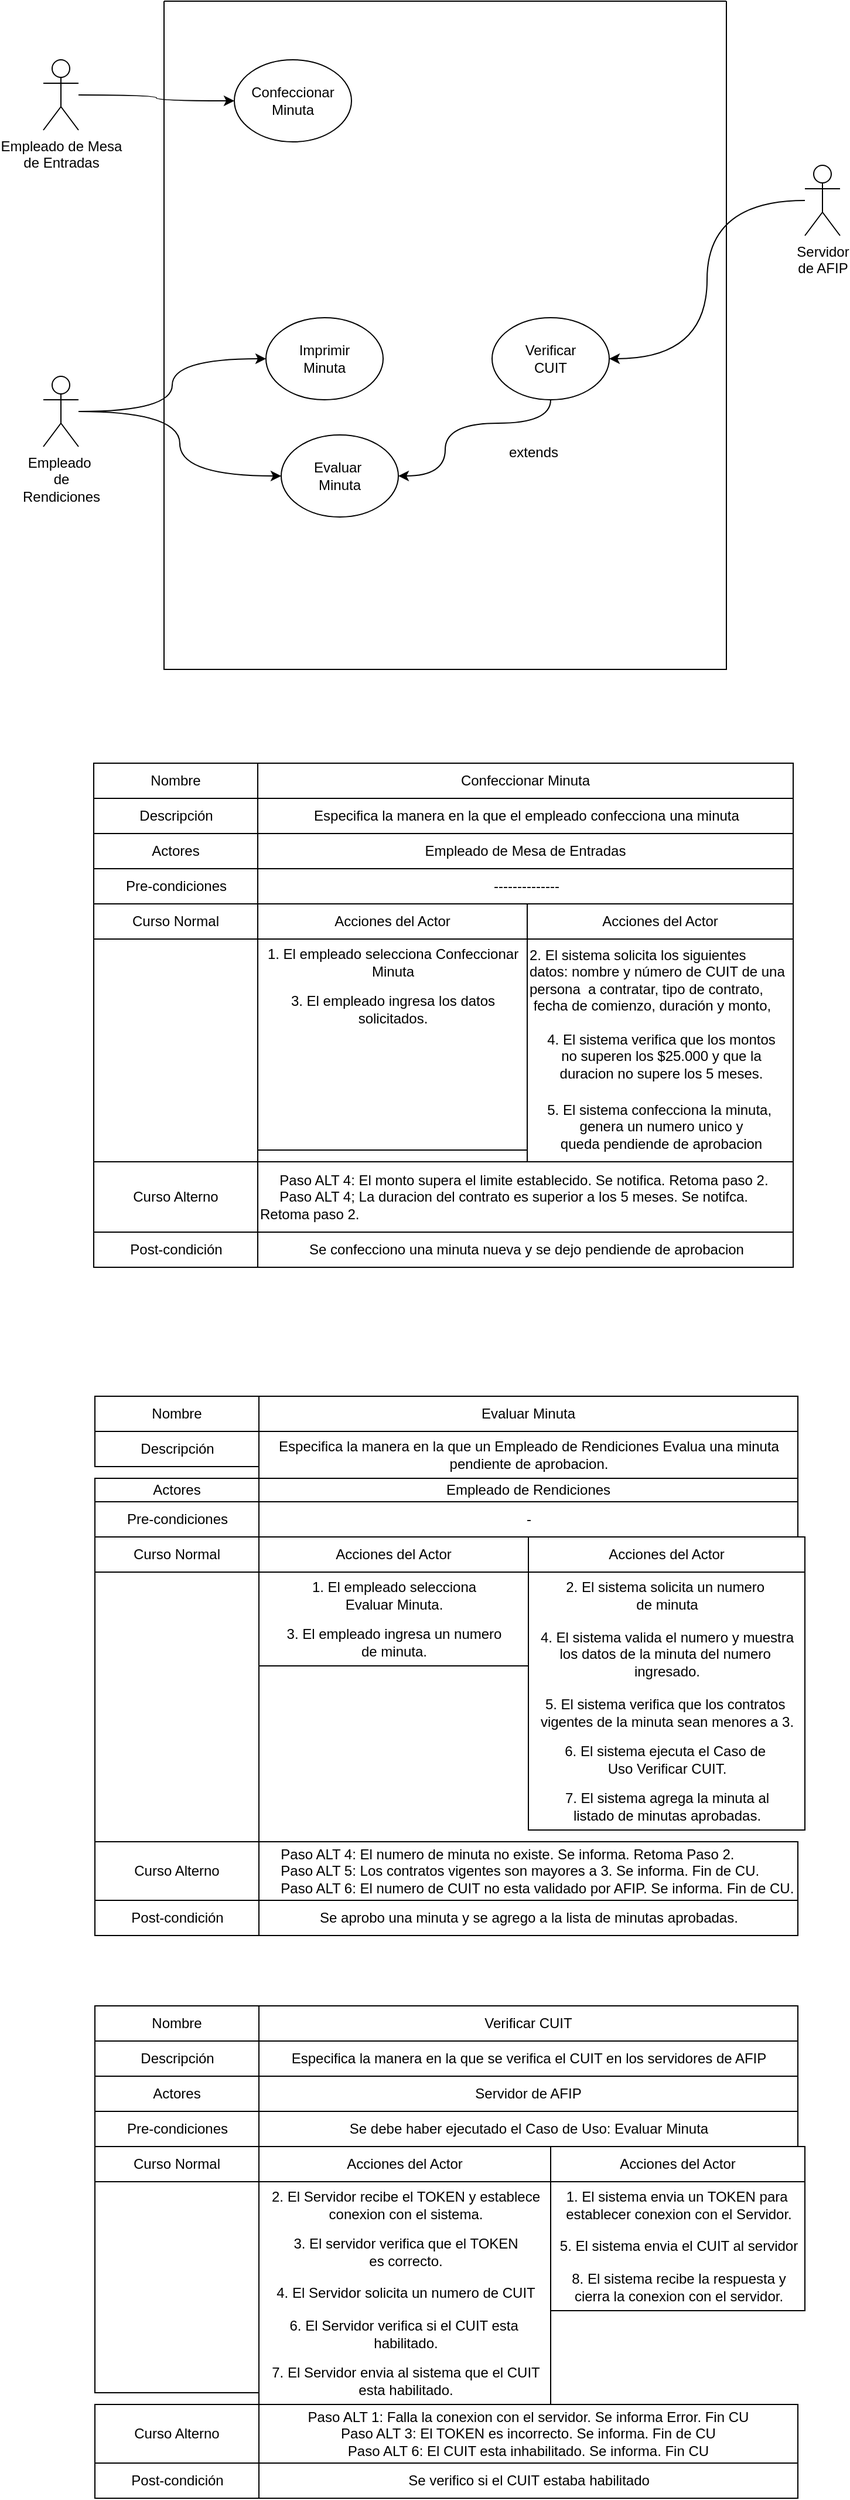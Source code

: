 <mxfile version="24.7.17">
  <diagram name="Página-1" id="7ZB9nWRlDdmB5cCQ_iiZ">
    <mxGraphModel dx="1035" dy="626" grid="1" gridSize="10" guides="1" tooltips="1" connect="1" arrows="1" fold="1" page="1" pageScale="1" pageWidth="827" pageHeight="1169" math="0" shadow="0">
      <root>
        <mxCell id="0" />
        <mxCell id="1" parent="0" />
        <mxCell id="yInh4_jOg7Y6eyn60yDT-1" value="" style="swimlane;startSize=0;" vertex="1" parent="1">
          <mxGeometry x="173" y="70" width="480" height="570" as="geometry" />
        </mxCell>
        <mxCell id="yInh4_jOg7Y6eyn60yDT-10" value="Confeccionar&lt;div&gt;Minuta&lt;/div&gt;" style="ellipse;whiteSpace=wrap;html=1;" vertex="1" parent="yInh4_jOg7Y6eyn60yDT-1">
          <mxGeometry x="60" y="50" width="100" height="70" as="geometry" />
        </mxCell>
        <mxCell id="yInh4_jOg7Y6eyn60yDT-11" value="Evaluar&amp;nbsp;&lt;div&gt;Minuta&lt;/div&gt;" style="ellipse;whiteSpace=wrap;html=1;" vertex="1" parent="yInh4_jOg7Y6eyn60yDT-1">
          <mxGeometry x="100" y="370" width="100" height="70" as="geometry" />
        </mxCell>
        <mxCell id="yInh4_jOg7Y6eyn60yDT-12" value="Verificar&lt;div&gt;CUIT&lt;/div&gt;" style="ellipse;whiteSpace=wrap;html=1;" vertex="1" parent="yInh4_jOg7Y6eyn60yDT-1">
          <mxGeometry x="280" y="270" width="100" height="70" as="geometry" />
        </mxCell>
        <mxCell id="yInh4_jOg7Y6eyn60yDT-16" style="edgeStyle=orthogonalEdgeStyle;rounded=0;orthogonalLoop=1;jettySize=auto;html=1;entryX=1;entryY=0.5;entryDx=0;entryDy=0;curved=1;" edge="1" parent="yInh4_jOg7Y6eyn60yDT-1" source="yInh4_jOg7Y6eyn60yDT-12" target="yInh4_jOg7Y6eyn60yDT-11">
          <mxGeometry relative="1" as="geometry">
            <Array as="points">
              <mxPoint x="330" y="360" />
              <mxPoint x="240" y="360" />
              <mxPoint x="240" y="405" />
            </Array>
          </mxGeometry>
        </mxCell>
        <mxCell id="yInh4_jOg7Y6eyn60yDT-17" value="extends" style="text;html=1;align=center;verticalAlign=middle;resizable=0;points=[];autosize=1;strokeColor=none;fillColor=none;" vertex="1" parent="yInh4_jOg7Y6eyn60yDT-1">
          <mxGeometry x="280" y="370" width="70" height="30" as="geometry" />
        </mxCell>
        <mxCell id="yInh4_jOg7Y6eyn60yDT-20" value="Imprimir&lt;div&gt;Minuta&lt;/div&gt;" style="ellipse;whiteSpace=wrap;html=1;" vertex="1" parent="yInh4_jOg7Y6eyn60yDT-1">
          <mxGeometry x="87" y="270" width="100" height="70" as="geometry" />
        </mxCell>
        <mxCell id="yInh4_jOg7Y6eyn60yDT-15" style="edgeStyle=orthogonalEdgeStyle;rounded=0;orthogonalLoop=1;jettySize=auto;html=1;entryX=1;entryY=0.5;entryDx=0;entryDy=0;curved=1;" edge="1" parent="1" source="yInh4_jOg7Y6eyn60yDT-3" target="yInh4_jOg7Y6eyn60yDT-12">
          <mxGeometry relative="1" as="geometry" />
        </mxCell>
        <mxCell id="yInh4_jOg7Y6eyn60yDT-3" value="Servidor&lt;div&gt;de AFIP&lt;/div&gt;" style="shape=umlActor;verticalLabelPosition=bottom;verticalAlign=top;html=1;outlineConnect=0;" vertex="1" parent="1">
          <mxGeometry x="720" y="210" width="30" height="60" as="geometry" />
        </mxCell>
        <mxCell id="yInh4_jOg7Y6eyn60yDT-13" style="edgeStyle=orthogonalEdgeStyle;rounded=0;orthogonalLoop=1;jettySize=auto;html=1;entryX=0;entryY=0.5;entryDx=0;entryDy=0;curved=1;" edge="1" parent="1" source="yInh4_jOg7Y6eyn60yDT-7" target="yInh4_jOg7Y6eyn60yDT-10">
          <mxGeometry relative="1" as="geometry" />
        </mxCell>
        <mxCell id="yInh4_jOg7Y6eyn60yDT-7" value="Empleado de Mesa&lt;div&gt;de Entradas&lt;/div&gt;" style="shape=umlActor;verticalLabelPosition=bottom;verticalAlign=top;html=1;outlineConnect=0;" vertex="1" parent="1">
          <mxGeometry x="70" y="120" width="30" height="60" as="geometry" />
        </mxCell>
        <mxCell id="yInh4_jOg7Y6eyn60yDT-14" style="edgeStyle=orthogonalEdgeStyle;rounded=0;orthogonalLoop=1;jettySize=auto;html=1;entryX=0;entryY=0.5;entryDx=0;entryDy=0;curved=1;" edge="1" parent="1" source="yInh4_jOg7Y6eyn60yDT-8" target="yInh4_jOg7Y6eyn60yDT-11">
          <mxGeometry relative="1" as="geometry" />
        </mxCell>
        <mxCell id="yInh4_jOg7Y6eyn60yDT-21" style="edgeStyle=orthogonalEdgeStyle;rounded=0;orthogonalLoop=1;jettySize=auto;html=1;entryX=0;entryY=0.5;entryDx=0;entryDy=0;curved=1;" edge="1" parent="1" source="yInh4_jOg7Y6eyn60yDT-8" target="yInh4_jOg7Y6eyn60yDT-20">
          <mxGeometry relative="1" as="geometry" />
        </mxCell>
        <mxCell id="yInh4_jOg7Y6eyn60yDT-8" value="Empleado&amp;nbsp;&lt;div&gt;de&lt;/div&gt;&lt;div&gt;Rendiciones&lt;/div&gt;" style="shape=umlActor;verticalLabelPosition=bottom;verticalAlign=top;html=1;outlineConnect=0;" vertex="1" parent="1">
          <mxGeometry x="70" y="390" width="30" height="60" as="geometry" />
        </mxCell>
        <mxCell id="yInh4_jOg7Y6eyn60yDT-22" value="Nombre" style="swimlane;fontStyle=0;childLayout=stackLayout;horizontal=1;startSize=30;horizontalStack=0;resizeParent=1;resizeParentMax=0;resizeLast=0;collapsible=1;marginBottom=0;whiteSpace=wrap;html=1;" vertex="1" parent="1">
          <mxGeometry x="113" y="720" width="140" height="60" as="geometry" />
        </mxCell>
        <mxCell id="yInh4_jOg7Y6eyn60yDT-23" value="Descripción" style="text;html=1;align=center;verticalAlign=middle;resizable=0;points=[];autosize=1;strokeColor=none;fillColor=none;" vertex="1" parent="yInh4_jOg7Y6eyn60yDT-22">
          <mxGeometry y="30" width="140" height="30" as="geometry" />
        </mxCell>
        <mxCell id="yInh4_jOg7Y6eyn60yDT-24" value="Confeccionar Minuta" style="swimlane;fontStyle=0;childLayout=stackLayout;horizontal=1;startSize=30;horizontalStack=0;resizeParent=1;resizeParentMax=0;resizeLast=0;collapsible=1;marginBottom=0;whiteSpace=wrap;html=1;" vertex="1" parent="1">
          <mxGeometry x="253" y="720" width="457" height="60" as="geometry" />
        </mxCell>
        <mxCell id="yInh4_jOg7Y6eyn60yDT-35" value="Especifica la manera en la que el empleado confecciona una minuta" style="text;html=1;align=center;verticalAlign=middle;resizable=0;points=[];autosize=1;strokeColor=none;fillColor=none;" vertex="1" parent="yInh4_jOg7Y6eyn60yDT-24">
          <mxGeometry y="30" width="457" height="30" as="geometry" />
        </mxCell>
        <mxCell id="yInh4_jOg7Y6eyn60yDT-25" value="Actores" style="swimlane;fontStyle=0;childLayout=stackLayout;horizontal=1;startSize=30;horizontalStack=0;resizeParent=1;resizeParentMax=0;resizeLast=0;collapsible=1;marginBottom=0;whiteSpace=wrap;html=1;" vertex="1" parent="1">
          <mxGeometry x="113" y="780" width="140" height="60" as="geometry" />
        </mxCell>
        <mxCell id="yInh4_jOg7Y6eyn60yDT-26" value="Pre-condiciones" style="text;html=1;align=center;verticalAlign=middle;resizable=0;points=[];autosize=1;strokeColor=none;fillColor=none;" vertex="1" parent="yInh4_jOg7Y6eyn60yDT-25">
          <mxGeometry y="30" width="140" height="30" as="geometry" />
        </mxCell>
        <mxCell id="yInh4_jOg7Y6eyn60yDT-27" value="&lt;span style=&quot;text-wrap: nowrap;&quot;&gt;Empleado de Mesa de Entradas&lt;/span&gt;" style="swimlane;fontStyle=0;childLayout=stackLayout;horizontal=1;startSize=30;horizontalStack=0;resizeParent=1;resizeParentMax=0;resizeLast=0;collapsible=1;marginBottom=0;whiteSpace=wrap;html=1;" vertex="1" parent="1">
          <mxGeometry x="253" y="780" width="457" height="60" as="geometry" />
        </mxCell>
        <mxCell id="yInh4_jOg7Y6eyn60yDT-36" value="--------------" style="text;html=1;align=center;verticalAlign=middle;resizable=0;points=[];autosize=1;strokeColor=none;fillColor=none;" vertex="1" parent="yInh4_jOg7Y6eyn60yDT-27">
          <mxGeometry y="30" width="457" height="30" as="geometry" />
        </mxCell>
        <mxCell id="yInh4_jOg7Y6eyn60yDT-28" value="Curso Normal" style="swimlane;fontStyle=0;childLayout=stackLayout;horizontal=1;startSize=30;horizontalStack=0;resizeParent=1;resizeParentMax=0;resizeLast=0;collapsible=1;marginBottom=0;whiteSpace=wrap;html=1;" vertex="1" parent="1">
          <mxGeometry x="113" y="840" width="140" height="220" as="geometry" />
        </mxCell>
        <mxCell id="yInh4_jOg7Y6eyn60yDT-29" value="Acciones del Actor" style="swimlane;fontStyle=0;childLayout=stackLayout;horizontal=1;startSize=30;horizontalStack=0;resizeParent=1;resizeParentMax=0;resizeLast=0;collapsible=1;marginBottom=0;whiteSpace=wrap;html=1;" vertex="1" parent="1">
          <mxGeometry x="253" y="840" width="230" height="210" as="geometry" />
        </mxCell>
        <mxCell id="yInh4_jOg7Y6eyn60yDT-37" value="1. El empleado selecciona Confeccionar&lt;div&gt;Minuta&lt;/div&gt;" style="text;html=1;align=center;verticalAlign=middle;resizable=0;points=[];autosize=1;strokeColor=none;fillColor=none;" vertex="1" parent="yInh4_jOg7Y6eyn60yDT-29">
          <mxGeometry y="30" width="230" height="40" as="geometry" />
        </mxCell>
        <mxCell id="yInh4_jOg7Y6eyn60yDT-39" value="3. El empleado ingresa los datos&lt;div&gt;solicitados.&lt;/div&gt;" style="text;html=1;align=center;verticalAlign=middle;resizable=0;points=[];autosize=1;strokeColor=none;fillColor=none;" vertex="1" parent="yInh4_jOg7Y6eyn60yDT-29">
          <mxGeometry y="70" width="230" height="40" as="geometry" />
        </mxCell>
        <mxCell id="yInh4_jOg7Y6eyn60yDT-44" value="&lt;div&gt;&lt;br&gt;&lt;/div&gt;&lt;div&gt;&lt;br&gt;&lt;/div&gt;&lt;div&gt;&lt;br&gt;&lt;/div&gt;&lt;div&gt;&lt;br&gt;&lt;/div&gt;" style="text;html=1;align=center;verticalAlign=middle;resizable=0;points=[];autosize=1;strokeColor=none;fillColor=none;" vertex="1" parent="yInh4_jOg7Y6eyn60yDT-29">
          <mxGeometry y="110" width="230" height="70" as="geometry" />
        </mxCell>
        <mxCell id="yInh4_jOg7Y6eyn60yDT-43" value="&amp;nbsp; &amp;nbsp;" style="text;html=1;align=center;verticalAlign=middle;resizable=0;points=[];autosize=1;strokeColor=none;fillColor=none;" vertex="1" parent="yInh4_jOg7Y6eyn60yDT-29">
          <mxGeometry y="180" width="230" height="30" as="geometry" />
        </mxCell>
        <mxCell id="yInh4_jOg7Y6eyn60yDT-30" value="Acciones del Actor" style="swimlane;fontStyle=0;childLayout=stackLayout;horizontal=1;startSize=30;horizontalStack=0;resizeParent=1;resizeParentMax=0;resizeLast=0;collapsible=1;marginBottom=0;whiteSpace=wrap;html=1;" vertex="1" parent="1">
          <mxGeometry x="483" y="840" width="227" height="220" as="geometry" />
        </mxCell>
        <mxCell id="yInh4_jOg7Y6eyn60yDT-38" value="2. El sistema solicita los siguientes&amp;nbsp;&lt;div&gt;datos:&amp;nbsp;&lt;span style=&quot;background-color: initial;&quot;&gt;nombre y número de CUIT de una&amp;nbsp;&lt;/span&gt;&lt;/div&gt;&lt;div&gt;&lt;span style=&quot;background-color: initial;&quot;&gt;persona&amp;nbsp;&amp;nbsp;&lt;/span&gt;&lt;span style=&quot;background-color: initial;&quot;&gt;a contratar,&amp;nbsp;&lt;/span&gt;&lt;span style=&quot;background-color: initial;&quot;&gt;tipo de contrato,&lt;/span&gt;&lt;/div&gt;&lt;div&gt;&lt;span style=&quot;background-color: initial;&quot;&gt;&amp;nbsp;fecha de&amp;nbsp;&lt;/span&gt;&lt;span style=&quot;background-color: initial;&quot;&gt;comienzo,&amp;nbsp;&lt;/span&gt;&lt;span style=&quot;background-color: initial;&quot;&gt;duración y monto,&lt;/span&gt;&lt;/div&gt;" style="text;html=1;align=left;verticalAlign=middle;resizable=0;points=[];autosize=1;strokeColor=none;fillColor=none;" vertex="1" parent="yInh4_jOg7Y6eyn60yDT-30">
          <mxGeometry y="30" width="227" height="70" as="geometry" />
        </mxCell>
        <mxCell id="yInh4_jOg7Y6eyn60yDT-40" value="4. El sistema verifica que los montos&lt;div&gt;no superen los $25.000 y que la&lt;/div&gt;&lt;div&gt;duracion no supere los 5 meses.&lt;/div&gt;" style="text;html=1;align=center;verticalAlign=middle;resizable=0;points=[];autosize=1;strokeColor=none;fillColor=none;" vertex="1" parent="yInh4_jOg7Y6eyn60yDT-30">
          <mxGeometry y="100" width="227" height="60" as="geometry" />
        </mxCell>
        <mxCell id="yInh4_jOg7Y6eyn60yDT-41" value="5. El sistema confecciona la minuta,&amp;nbsp;&lt;div&gt;&lt;span style=&quot;background-color: initial;&quot;&gt;genera un numero unico y&lt;/span&gt;&lt;div&gt;&lt;div&gt;queda pendiende de aprobacion&lt;/div&gt;&lt;/div&gt;&lt;/div&gt;" style="text;html=1;align=center;verticalAlign=middle;resizable=0;points=[];autosize=1;strokeColor=none;fillColor=none;" vertex="1" parent="yInh4_jOg7Y6eyn60yDT-30">
          <mxGeometry y="160" width="227" height="60" as="geometry" />
        </mxCell>
        <mxCell id="yInh4_jOg7Y6eyn60yDT-31" value="Curso Alterno" style="swimlane;fontStyle=0;childLayout=stackLayout;horizontal=1;startSize=60;horizontalStack=0;resizeParent=1;resizeParentMax=0;resizeLast=0;collapsible=1;marginBottom=0;whiteSpace=wrap;html=1;" vertex="1" parent="1">
          <mxGeometry x="113" y="1060" width="140" height="90" as="geometry" />
        </mxCell>
        <mxCell id="yInh4_jOg7Y6eyn60yDT-32" value="Post-condición" style="text;html=1;align=center;verticalAlign=middle;resizable=0;points=[];autosize=1;strokeColor=none;fillColor=none;" vertex="1" parent="yInh4_jOg7Y6eyn60yDT-31">
          <mxGeometry y="60" width="140" height="30" as="geometry" />
        </mxCell>
        <mxCell id="yInh4_jOg7Y6eyn60yDT-33" value="&amp;nbsp; &amp;nbsp; &amp;nbsp;Paso ALT 4: El monto supera el limite establecido. Se notifica. Retoma paso 2.&lt;div&gt;&amp;nbsp; &amp;nbsp; &amp;nbsp;Paso ALT 4; La duracion del contrato es superior a los 5 meses. Se notifca. Retoma paso 2.&lt;/div&gt;" style="swimlane;fontStyle=0;childLayout=stackLayout;horizontal=1;startSize=60;horizontalStack=0;resizeParent=1;resizeParentMax=0;resizeLast=0;collapsible=1;marginBottom=0;whiteSpace=wrap;html=1;align=left;" vertex="1" parent="1">
          <mxGeometry x="253" y="1060" width="457" height="90" as="geometry" />
        </mxCell>
        <mxCell id="yInh4_jOg7Y6eyn60yDT-42" value="Se confecciono una minuta nueva y se dejo pendiende de aprobacion" style="text;html=1;align=center;verticalAlign=middle;resizable=0;points=[];autosize=1;strokeColor=none;fillColor=none;" vertex="1" parent="yInh4_jOg7Y6eyn60yDT-33">
          <mxGeometry y="60" width="457" height="30" as="geometry" />
        </mxCell>
        <mxCell id="yInh4_jOg7Y6eyn60yDT-45" value="Nombre" style="swimlane;fontStyle=0;childLayout=stackLayout;horizontal=1;startSize=30;horizontalStack=0;resizeParent=1;resizeParentMax=0;resizeLast=0;collapsible=1;marginBottom=0;whiteSpace=wrap;html=1;" vertex="1" parent="1">
          <mxGeometry x="114" y="1260" width="140" height="60" as="geometry" />
        </mxCell>
        <mxCell id="yInh4_jOg7Y6eyn60yDT-46" value="Descripción" style="text;html=1;align=center;verticalAlign=middle;resizable=0;points=[];autosize=1;strokeColor=none;fillColor=none;" vertex="1" parent="yInh4_jOg7Y6eyn60yDT-45">
          <mxGeometry y="30" width="140" height="30" as="geometry" />
        </mxCell>
        <mxCell id="yInh4_jOg7Y6eyn60yDT-47" value="Evaluar Minuta" style="swimlane;fontStyle=0;childLayout=stackLayout;horizontal=1;startSize=30;horizontalStack=0;resizeParent=1;resizeParentMax=0;resizeLast=0;collapsible=1;marginBottom=0;whiteSpace=wrap;html=1;" vertex="1" parent="1">
          <mxGeometry x="254" y="1260" width="460" height="70" as="geometry" />
        </mxCell>
        <mxCell id="yInh4_jOg7Y6eyn60yDT-57" value="Especifica la manera en la que un Empleado de Rendiciones Evalua una minuta&lt;div&gt;pendiente de aprobacion.&lt;/div&gt;" style="text;html=1;align=center;verticalAlign=middle;resizable=0;points=[];autosize=1;strokeColor=none;fillColor=none;" vertex="1" parent="yInh4_jOg7Y6eyn60yDT-47">
          <mxGeometry y="30" width="460" height="40" as="geometry" />
        </mxCell>
        <mxCell id="yInh4_jOg7Y6eyn60yDT-48" value="Actores" style="swimlane;fontStyle=0;childLayout=stackLayout;horizontal=1;startSize=20;horizontalStack=0;resizeParent=1;resizeParentMax=0;resizeLast=0;collapsible=1;marginBottom=0;whiteSpace=wrap;html=1;" vertex="1" parent="1">
          <mxGeometry x="114" y="1330" width="140" height="50" as="geometry" />
        </mxCell>
        <mxCell id="yInh4_jOg7Y6eyn60yDT-49" value="Pre-condiciones" style="text;html=1;align=center;verticalAlign=middle;resizable=0;points=[];autosize=1;strokeColor=none;fillColor=none;" vertex="1" parent="yInh4_jOg7Y6eyn60yDT-48">
          <mxGeometry y="20" width="140" height="30" as="geometry" />
        </mxCell>
        <mxCell id="yInh4_jOg7Y6eyn60yDT-50" value="Empleado de Rendiciones" style="swimlane;fontStyle=0;childLayout=stackLayout;horizontal=1;startSize=20;horizontalStack=0;resizeParent=1;resizeParentMax=0;resizeLast=0;collapsible=1;marginBottom=0;whiteSpace=wrap;html=1;" vertex="1" parent="1">
          <mxGeometry x="254" y="1330" width="460" height="50" as="geometry" />
        </mxCell>
        <mxCell id="yInh4_jOg7Y6eyn60yDT-58" value="-" style="text;html=1;align=center;verticalAlign=middle;resizable=0;points=[];autosize=1;strokeColor=none;fillColor=none;" vertex="1" parent="yInh4_jOg7Y6eyn60yDT-50">
          <mxGeometry y="20" width="460" height="30" as="geometry" />
        </mxCell>
        <mxCell id="yInh4_jOg7Y6eyn60yDT-51" value="Curso Normal" style="swimlane;fontStyle=0;childLayout=stackLayout;horizontal=1;startSize=30;horizontalStack=0;resizeParent=1;resizeParentMax=0;resizeLast=0;collapsible=1;marginBottom=0;whiteSpace=wrap;html=1;" vertex="1" parent="1">
          <mxGeometry x="114" y="1380" width="140" height="260" as="geometry" />
        </mxCell>
        <mxCell id="yInh4_jOg7Y6eyn60yDT-52" value="Acciones del Actor" style="swimlane;fontStyle=0;childLayout=stackLayout;horizontal=1;startSize=30;horizontalStack=0;resizeParent=1;resizeParentMax=0;resizeLast=0;collapsible=1;marginBottom=0;whiteSpace=wrap;html=1;" vertex="1" parent="1">
          <mxGeometry x="254" y="1380" width="230" height="110" as="geometry" />
        </mxCell>
        <mxCell id="yInh4_jOg7Y6eyn60yDT-59" value="1. El empleado selecciona&lt;div&gt;Evaluar Minuta.&lt;/div&gt;" style="text;html=1;align=center;verticalAlign=middle;resizable=0;points=[];autosize=1;strokeColor=none;fillColor=none;" vertex="1" parent="yInh4_jOg7Y6eyn60yDT-52">
          <mxGeometry y="30" width="230" height="40" as="geometry" />
        </mxCell>
        <mxCell id="yInh4_jOg7Y6eyn60yDT-61" value="3. El empleado ingresa un numero&lt;div&gt;de minuta.&lt;/div&gt;" style="text;html=1;align=center;verticalAlign=middle;resizable=0;points=[];autosize=1;strokeColor=none;fillColor=none;" vertex="1" parent="yInh4_jOg7Y6eyn60yDT-52">
          <mxGeometry y="70" width="230" height="40" as="geometry" />
        </mxCell>
        <mxCell id="yInh4_jOg7Y6eyn60yDT-53" value="Acciones del Actor" style="swimlane;fontStyle=0;childLayout=stackLayout;horizontal=1;startSize=30;horizontalStack=0;resizeParent=1;resizeParentMax=0;resizeLast=0;collapsible=1;marginBottom=0;whiteSpace=wrap;html=1;" vertex="1" parent="1">
          <mxGeometry x="484" y="1380" width="236" height="250" as="geometry" />
        </mxCell>
        <mxCell id="yInh4_jOg7Y6eyn60yDT-60" value="2. El sistema solicita un numero&amp;nbsp;&lt;div&gt;de minuta&lt;/div&gt;" style="text;html=1;align=center;verticalAlign=middle;resizable=0;points=[];autosize=1;strokeColor=none;fillColor=none;" vertex="1" parent="yInh4_jOg7Y6eyn60yDT-53">
          <mxGeometry y="30" width="236" height="40" as="geometry" />
        </mxCell>
        <mxCell id="yInh4_jOg7Y6eyn60yDT-62" value="4. El sistema valida el numero y muestra&lt;div&gt;los&amp;nbsp;&lt;span style=&quot;background-color: initial;&quot;&gt;datos de&amp;nbsp;&lt;/span&gt;&lt;span style=&quot;background-color: initial;&quot;&gt;la minuta del numero&amp;nbsp;&lt;/span&gt;&lt;/div&gt;&lt;div&gt;&lt;span style=&quot;background-color: initial;&quot;&gt;ingresado.&lt;/span&gt;&lt;/div&gt;" style="text;html=1;align=center;verticalAlign=middle;resizable=0;points=[];autosize=1;strokeColor=none;fillColor=none;" vertex="1" parent="yInh4_jOg7Y6eyn60yDT-53">
          <mxGeometry y="70" width="236" height="60" as="geometry" />
        </mxCell>
        <mxCell id="yInh4_jOg7Y6eyn60yDT-63" value="5. El sistema verifica que los contratos&amp;nbsp;&lt;div&gt;vigentes&amp;nbsp;&lt;span style=&quot;background-color: initial;&quot;&gt;de la minuta sean menores a 3.&lt;/span&gt;&lt;/div&gt;" style="text;html=1;align=center;verticalAlign=middle;resizable=0;points=[];autosize=1;strokeColor=none;fillColor=none;" vertex="1" parent="yInh4_jOg7Y6eyn60yDT-53">
          <mxGeometry y="130" width="236" height="40" as="geometry" />
        </mxCell>
        <mxCell id="yInh4_jOg7Y6eyn60yDT-64" value="6. El sistema ejecuta el Caso de&amp;nbsp;&lt;div&gt;Uso Verificar CUIT.&lt;/div&gt;" style="text;html=1;align=center;verticalAlign=middle;resizable=0;points=[];autosize=1;strokeColor=none;fillColor=none;" vertex="1" parent="yInh4_jOg7Y6eyn60yDT-53">
          <mxGeometry y="170" width="236" height="40" as="geometry" />
        </mxCell>
        <mxCell id="yInh4_jOg7Y6eyn60yDT-65" value="7. El sistema agrega la minuta al&lt;div&gt;listado de minutas aprobadas.&lt;/div&gt;" style="text;html=1;align=center;verticalAlign=middle;resizable=0;points=[];autosize=1;strokeColor=none;fillColor=none;" vertex="1" parent="yInh4_jOg7Y6eyn60yDT-53">
          <mxGeometry y="210" width="236" height="40" as="geometry" />
        </mxCell>
        <mxCell id="yInh4_jOg7Y6eyn60yDT-54" value="Curso Alterno" style="swimlane;fontStyle=0;childLayout=stackLayout;horizontal=1;startSize=50;horizontalStack=0;resizeParent=1;resizeParentMax=0;resizeLast=0;collapsible=1;marginBottom=0;whiteSpace=wrap;html=1;" vertex="1" parent="1">
          <mxGeometry x="114" y="1640" width="140" height="80" as="geometry" />
        </mxCell>
        <mxCell id="yInh4_jOg7Y6eyn60yDT-55" value="Post-condición" style="text;html=1;align=center;verticalAlign=middle;resizable=0;points=[];autosize=1;strokeColor=none;fillColor=none;" vertex="1" parent="yInh4_jOg7Y6eyn60yDT-54">
          <mxGeometry y="50" width="140" height="30" as="geometry" />
        </mxCell>
        <mxCell id="yInh4_jOg7Y6eyn60yDT-56" value="&amp;nbsp; &amp;nbsp; &amp;nbsp;Paso ALT 4: El numero de minuta no existe. Se informa. Retoma Paso 2.&lt;div&gt;&amp;nbsp; &amp;nbsp; &amp;nbsp;Paso ALT 5: Los contratos vigentes son mayores a 3. Se informa. Fin de CU.&lt;/div&gt;&lt;div&gt;&amp;nbsp; &amp;nbsp; &amp;nbsp;Paso ALT 6: El numero de CUIT no esta validado por AFIP. Se informa. Fin de CU.&amp;nbsp;&lt;/div&gt;" style="swimlane;fontStyle=0;childLayout=stackLayout;horizontal=1;startSize=50;horizontalStack=0;resizeParent=1;resizeParentMax=0;resizeLast=0;collapsible=1;marginBottom=0;whiteSpace=wrap;html=1;align=left;" vertex="1" parent="1">
          <mxGeometry x="254" y="1640" width="460" height="80" as="geometry" />
        </mxCell>
        <mxCell id="yInh4_jOg7Y6eyn60yDT-66" value="Se aprobo una minuta y se agrego a la lista de minutas aprobadas." style="text;html=1;align=center;verticalAlign=middle;resizable=0;points=[];autosize=1;strokeColor=none;fillColor=none;" vertex="1" parent="yInh4_jOg7Y6eyn60yDT-56">
          <mxGeometry y="50" width="460" height="30" as="geometry" />
        </mxCell>
        <mxCell id="yInh4_jOg7Y6eyn60yDT-67" value="Nombre" style="swimlane;fontStyle=0;childLayout=stackLayout;horizontal=1;startSize=30;horizontalStack=0;resizeParent=1;resizeParentMax=0;resizeLast=0;collapsible=1;marginBottom=0;whiteSpace=wrap;html=1;" vertex="1" parent="1">
          <mxGeometry x="114" y="1780" width="140" height="60" as="geometry" />
        </mxCell>
        <mxCell id="yInh4_jOg7Y6eyn60yDT-68" value="Descripción" style="text;html=1;align=center;verticalAlign=middle;resizable=0;points=[];autosize=1;strokeColor=none;fillColor=none;" vertex="1" parent="yInh4_jOg7Y6eyn60yDT-67">
          <mxGeometry y="30" width="140" height="30" as="geometry" />
        </mxCell>
        <mxCell id="yInh4_jOg7Y6eyn60yDT-69" value="Verificar CUIT" style="swimlane;fontStyle=0;childLayout=stackLayout;horizontal=1;startSize=30;horizontalStack=0;resizeParent=1;resizeParentMax=0;resizeLast=0;collapsible=1;marginBottom=0;whiteSpace=wrap;html=1;" vertex="1" parent="1">
          <mxGeometry x="254" y="1780" width="460" height="60" as="geometry" />
        </mxCell>
        <mxCell id="yInh4_jOg7Y6eyn60yDT-79" value="Especifica la manera en la que se verifica el CUIT en los servidores de AFIP" style="text;html=1;align=center;verticalAlign=middle;resizable=0;points=[];autosize=1;strokeColor=none;fillColor=none;" vertex="1" parent="yInh4_jOg7Y6eyn60yDT-69">
          <mxGeometry y="30" width="460" height="30" as="geometry" />
        </mxCell>
        <mxCell id="yInh4_jOg7Y6eyn60yDT-70" value="Actores" style="swimlane;fontStyle=0;childLayout=stackLayout;horizontal=1;startSize=30;horizontalStack=0;resizeParent=1;resizeParentMax=0;resizeLast=0;collapsible=1;marginBottom=0;whiteSpace=wrap;html=1;" vertex="1" parent="1">
          <mxGeometry x="114" y="1840" width="140" height="60" as="geometry" />
        </mxCell>
        <mxCell id="yInh4_jOg7Y6eyn60yDT-71" value="Pre-condiciones" style="text;html=1;align=center;verticalAlign=middle;resizable=0;points=[];autosize=1;strokeColor=none;fillColor=none;" vertex="1" parent="yInh4_jOg7Y6eyn60yDT-70">
          <mxGeometry y="30" width="140" height="30" as="geometry" />
        </mxCell>
        <mxCell id="yInh4_jOg7Y6eyn60yDT-72" value="Servidor de AFIP" style="swimlane;fontStyle=0;childLayout=stackLayout;horizontal=1;startSize=30;horizontalStack=0;resizeParent=1;resizeParentMax=0;resizeLast=0;collapsible=1;marginBottom=0;whiteSpace=wrap;html=1;" vertex="1" parent="1">
          <mxGeometry x="254" y="1840" width="460" height="60" as="geometry" />
        </mxCell>
        <mxCell id="yInh4_jOg7Y6eyn60yDT-80" value="Se debe haber ejecutado el Caso de Uso: Evaluar Minuta" style="text;html=1;align=center;verticalAlign=middle;resizable=0;points=[];autosize=1;strokeColor=none;fillColor=none;" vertex="1" parent="yInh4_jOg7Y6eyn60yDT-72">
          <mxGeometry y="30" width="460" height="30" as="geometry" />
        </mxCell>
        <mxCell id="yInh4_jOg7Y6eyn60yDT-73" value="Curso Normal" style="swimlane;fontStyle=0;childLayout=stackLayout;horizontal=1;startSize=30;horizontalStack=0;resizeParent=1;resizeParentMax=0;resizeLast=0;collapsible=1;marginBottom=0;whiteSpace=wrap;html=1;" vertex="1" parent="1">
          <mxGeometry x="114" y="1900" width="140" height="210" as="geometry" />
        </mxCell>
        <mxCell id="yInh4_jOg7Y6eyn60yDT-74" value="Acciones del Actor" style="swimlane;fontStyle=0;childLayout=stackLayout;horizontal=1;startSize=30;horizontalStack=0;resizeParent=1;resizeParentMax=0;resizeLast=0;collapsible=1;marginBottom=0;whiteSpace=wrap;html=1;" vertex="1" parent="1">
          <mxGeometry x="254" y="1900" width="249" height="220" as="geometry" />
        </mxCell>
        <mxCell id="yInh4_jOg7Y6eyn60yDT-82" value="2. El Servidor recibe el TOKEN y establece&lt;div&gt;conexion con el sistema.&lt;/div&gt;" style="text;html=1;align=center;verticalAlign=middle;resizable=0;points=[];autosize=1;strokeColor=none;fillColor=none;" vertex="1" parent="yInh4_jOg7Y6eyn60yDT-74">
          <mxGeometry y="30" width="249" height="40" as="geometry" />
        </mxCell>
        <mxCell id="yInh4_jOg7Y6eyn60yDT-83" value="3. El servidor verifica que el TOKEN&lt;div&gt;es correcto.&lt;/div&gt;" style="text;html=1;align=center;verticalAlign=middle;resizable=0;points=[];autosize=1;strokeColor=none;fillColor=none;" vertex="1" parent="yInh4_jOg7Y6eyn60yDT-74">
          <mxGeometry y="70" width="249" height="40" as="geometry" />
        </mxCell>
        <mxCell id="yInh4_jOg7Y6eyn60yDT-88" value="4. El Servidor solicita un numero de CUIT" style="text;html=1;align=center;verticalAlign=middle;resizable=0;points=[];autosize=1;strokeColor=none;fillColor=none;" vertex="1" parent="yInh4_jOg7Y6eyn60yDT-74">
          <mxGeometry y="110" width="249" height="30" as="geometry" />
        </mxCell>
        <mxCell id="yInh4_jOg7Y6eyn60yDT-84" value="6. El Servidor verifica si el CUIT esta&amp;nbsp;&lt;div&gt;habilitado.&lt;/div&gt;" style="text;html=1;align=center;verticalAlign=middle;resizable=0;points=[];autosize=1;strokeColor=none;fillColor=none;" vertex="1" parent="yInh4_jOg7Y6eyn60yDT-74">
          <mxGeometry y="140" width="249" height="40" as="geometry" />
        </mxCell>
        <mxCell id="yInh4_jOg7Y6eyn60yDT-85" value="7. El Servidor envia al sistema que el CUIT&lt;div&gt;esta habilitado.&lt;/div&gt;" style="text;html=1;align=center;verticalAlign=middle;resizable=0;points=[];autosize=1;strokeColor=none;fillColor=none;" vertex="1" parent="yInh4_jOg7Y6eyn60yDT-74">
          <mxGeometry y="180" width="249" height="40" as="geometry" />
        </mxCell>
        <mxCell id="yInh4_jOg7Y6eyn60yDT-75" value="Acciones del Actor" style="swimlane;fontStyle=0;childLayout=stackLayout;horizontal=1;startSize=30;horizontalStack=0;resizeParent=1;resizeParentMax=0;resizeLast=0;collapsible=1;marginBottom=0;whiteSpace=wrap;html=1;" vertex="1" parent="1">
          <mxGeometry x="503" y="1900" width="217" height="140" as="geometry" />
        </mxCell>
        <mxCell id="yInh4_jOg7Y6eyn60yDT-81" value="1. El sistema envia un TOKEN para&amp;nbsp;&lt;div&gt;establecer conexion con el Servidor.&lt;/div&gt;" style="text;html=1;align=center;verticalAlign=middle;resizable=0;points=[];autosize=1;strokeColor=none;fillColor=none;" vertex="1" parent="yInh4_jOg7Y6eyn60yDT-75">
          <mxGeometry y="30" width="217" height="40" as="geometry" />
        </mxCell>
        <mxCell id="yInh4_jOg7Y6eyn60yDT-89" value="5. El sistema envia el CUIT al servidor" style="text;html=1;align=center;verticalAlign=middle;resizable=0;points=[];autosize=1;strokeColor=none;fillColor=none;" vertex="1" parent="yInh4_jOg7Y6eyn60yDT-75">
          <mxGeometry y="70" width="217" height="30" as="geometry" />
        </mxCell>
        <mxCell id="yInh4_jOg7Y6eyn60yDT-86" value="8. El sistema recibe la respuesta y&lt;div&gt;cierra la conexion con el servidor.&lt;/div&gt;" style="text;html=1;align=center;verticalAlign=middle;resizable=0;points=[];autosize=1;strokeColor=none;fillColor=none;" vertex="1" parent="yInh4_jOg7Y6eyn60yDT-75">
          <mxGeometry y="100" width="217" height="40" as="geometry" />
        </mxCell>
        <mxCell id="yInh4_jOg7Y6eyn60yDT-76" value="Curso Alterno" style="swimlane;fontStyle=0;childLayout=stackLayout;horizontal=1;startSize=50;horizontalStack=0;resizeParent=1;resizeParentMax=0;resizeLast=0;collapsible=1;marginBottom=0;whiteSpace=wrap;html=1;" vertex="1" parent="1">
          <mxGeometry x="114" y="2120" width="140" height="80" as="geometry" />
        </mxCell>
        <mxCell id="yInh4_jOg7Y6eyn60yDT-77" value="Post-condición" style="text;html=1;align=center;verticalAlign=middle;resizable=0;points=[];autosize=1;strokeColor=none;fillColor=none;" vertex="1" parent="yInh4_jOg7Y6eyn60yDT-76">
          <mxGeometry y="50" width="140" height="30" as="geometry" />
        </mxCell>
        <mxCell id="yInh4_jOg7Y6eyn60yDT-78" value="&lt;div&gt;Paso ALT 1: Falla la conexion con el servidor. Se informa Error. Fin CU&lt;/div&gt;Paso ALT 3: El TOKEN es incorrecto. Se informa. Fin de CU&lt;div&gt;Paso ALT 6: El CUIT esta inhabilitado. Se informa. Fin CU&lt;/div&gt;" style="swimlane;fontStyle=0;childLayout=stackLayout;horizontal=1;startSize=50;horizontalStack=0;resizeParent=1;resizeParentMax=0;resizeLast=0;collapsible=1;marginBottom=0;whiteSpace=wrap;html=1;" vertex="1" parent="1">
          <mxGeometry x="254" y="2120" width="460" height="80" as="geometry" />
        </mxCell>
        <mxCell id="yInh4_jOg7Y6eyn60yDT-87" value="Se verifico si el CUIT estaba habilitado" style="text;html=1;align=center;verticalAlign=middle;resizable=0;points=[];autosize=1;strokeColor=none;fillColor=none;" vertex="1" parent="yInh4_jOg7Y6eyn60yDT-78">
          <mxGeometry y="50" width="460" height="30" as="geometry" />
        </mxCell>
      </root>
    </mxGraphModel>
  </diagram>
</mxfile>
